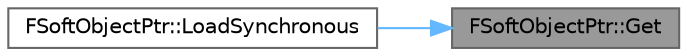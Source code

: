 digraph "FSoftObjectPtr::Get"
{
 // INTERACTIVE_SVG=YES
 // LATEX_PDF_SIZE
  bgcolor="transparent";
  edge [fontname=Helvetica,fontsize=10,labelfontname=Helvetica,labelfontsize=10];
  node [fontname=Helvetica,fontsize=10,shape=box,height=0.2,width=0.4];
  rankdir="RL";
  Node1 [id="Node000001",label="FSoftObjectPtr::Get",height=0.2,width=0.4,color="gray40", fillcolor="grey60", style="filled", fontcolor="black",tooltip="Overridden to deal with PIE lookups."];
  Node1 -> Node2 [id="edge1_Node000001_Node000002",dir="back",color="steelblue1",style="solid",tooltip=" "];
  Node2 [id="Node000002",label="FSoftObjectPtr::LoadSynchronous",height=0.2,width=0.4,color="grey40", fillcolor="white", style="filled",URL="$dd/db8/structFSoftObjectPtr.html#af6ac407ccb68ce2453224a03080255fc",tooltip="Synchronously load (if necessary) and return the asset object represented by this asset ptr."];
}
